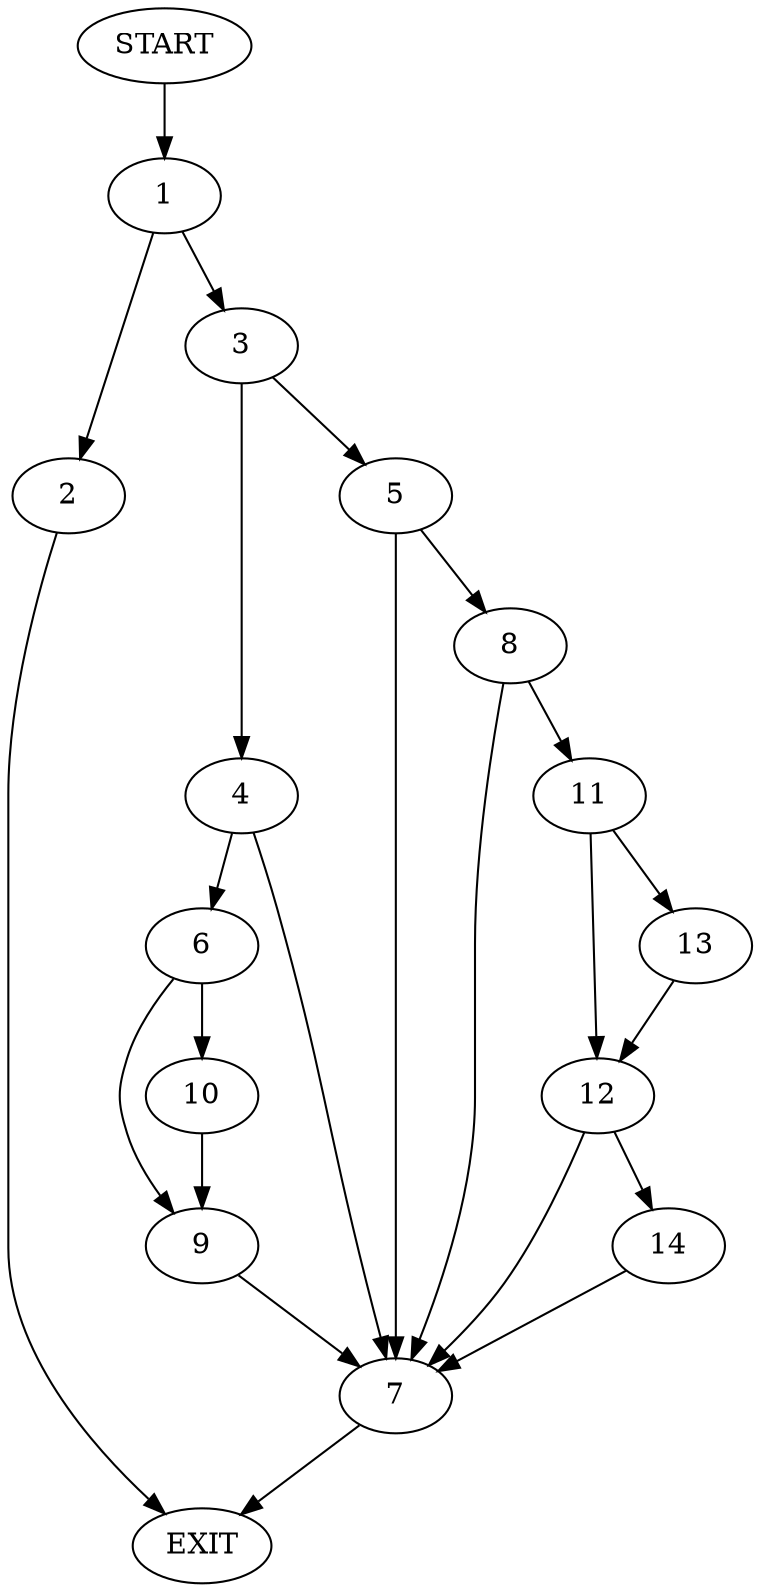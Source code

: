 digraph {
0 [label="START"]
15 [label="EXIT"]
0 -> 1
1 -> 2
1 -> 3
2 -> 15
3 -> 4
3 -> 5
4 -> 6
4 -> 7
5 -> 8
5 -> 7
6 -> 9
6 -> 10
7 -> 15
10 -> 9
9 -> 7
8 -> 7
8 -> 11
11 -> 12
11 -> 13
12 -> 7
12 -> 14
13 -> 12
14 -> 7
}
